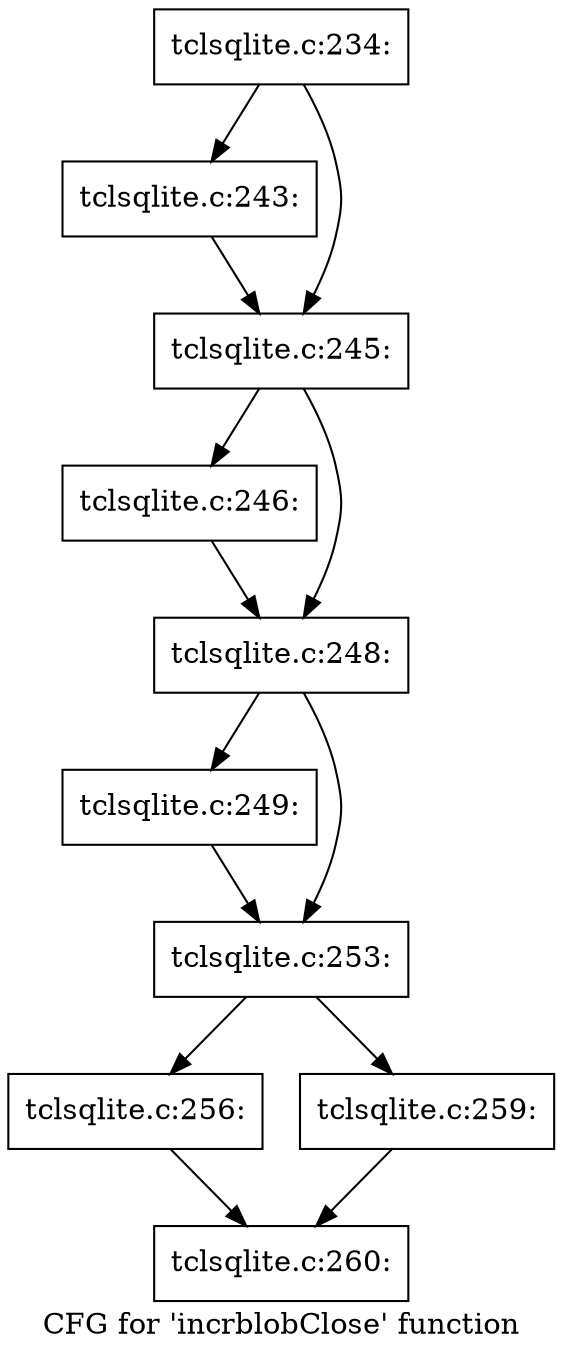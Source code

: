digraph "CFG for 'incrblobClose' function" {
	label="CFG for 'incrblobClose' function";

	Node0x55a735af1810 [shape=record,label="{tclsqlite.c:234:}"];
	Node0x55a735af1810 -> Node0x55a735af3790;
	Node0x55a735af1810 -> Node0x55a735af37e0;
	Node0x55a735af3790 [shape=record,label="{tclsqlite.c:243:}"];
	Node0x55a735af3790 -> Node0x55a735af37e0;
	Node0x55a735af37e0 [shape=record,label="{tclsqlite.c:245:}"];
	Node0x55a735af37e0 -> Node0x55a735af4020;
	Node0x55a735af37e0 -> Node0x55a735af4070;
	Node0x55a735af4020 [shape=record,label="{tclsqlite.c:246:}"];
	Node0x55a735af4020 -> Node0x55a735af4070;
	Node0x55a735af4070 [shape=record,label="{tclsqlite.c:248:}"];
	Node0x55a735af4070 -> Node0x55a735af4bc0;
	Node0x55a735af4070 -> Node0x55a735af4c10;
	Node0x55a735af4bc0 [shape=record,label="{tclsqlite.c:249:}"];
	Node0x55a735af4bc0 -> Node0x55a735af4c10;
	Node0x55a735af4c10 [shape=record,label="{tclsqlite.c:253:}"];
	Node0x55a735af4c10 -> Node0x55a735af5d40;
	Node0x55a735af4c10 -> Node0x55a735af5d90;
	Node0x55a735af5d40 [shape=record,label="{tclsqlite.c:256:}"];
	Node0x55a735af5d40 -> Node0x55a735af1860;
	Node0x55a735af5d90 [shape=record,label="{tclsqlite.c:259:}"];
	Node0x55a735af5d90 -> Node0x55a735af1860;
	Node0x55a735af1860 [shape=record,label="{tclsqlite.c:260:}"];
}
